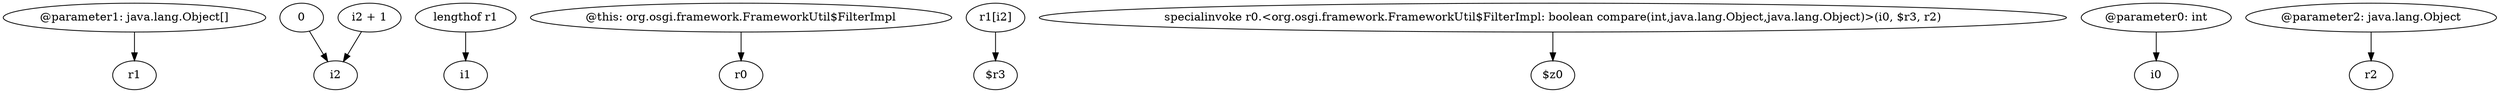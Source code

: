digraph g {
0[label="@parameter1: java.lang.Object[]"]
1[label="r1"]
0->1[label=""]
2[label="0"]
3[label="i2"]
2->3[label=""]
4[label="lengthof r1"]
5[label="i1"]
4->5[label=""]
6[label="i2 + 1"]
6->3[label=""]
7[label="@this: org.osgi.framework.FrameworkUtil$FilterImpl"]
8[label="r0"]
7->8[label=""]
9[label="r1[i2]"]
10[label="$r3"]
9->10[label=""]
11[label="specialinvoke r0.<org.osgi.framework.FrameworkUtil$FilterImpl: boolean compare(int,java.lang.Object,java.lang.Object)>(i0, $r3, r2)"]
12[label="$z0"]
11->12[label=""]
13[label="@parameter0: int"]
14[label="i0"]
13->14[label=""]
15[label="@parameter2: java.lang.Object"]
16[label="r2"]
15->16[label=""]
}